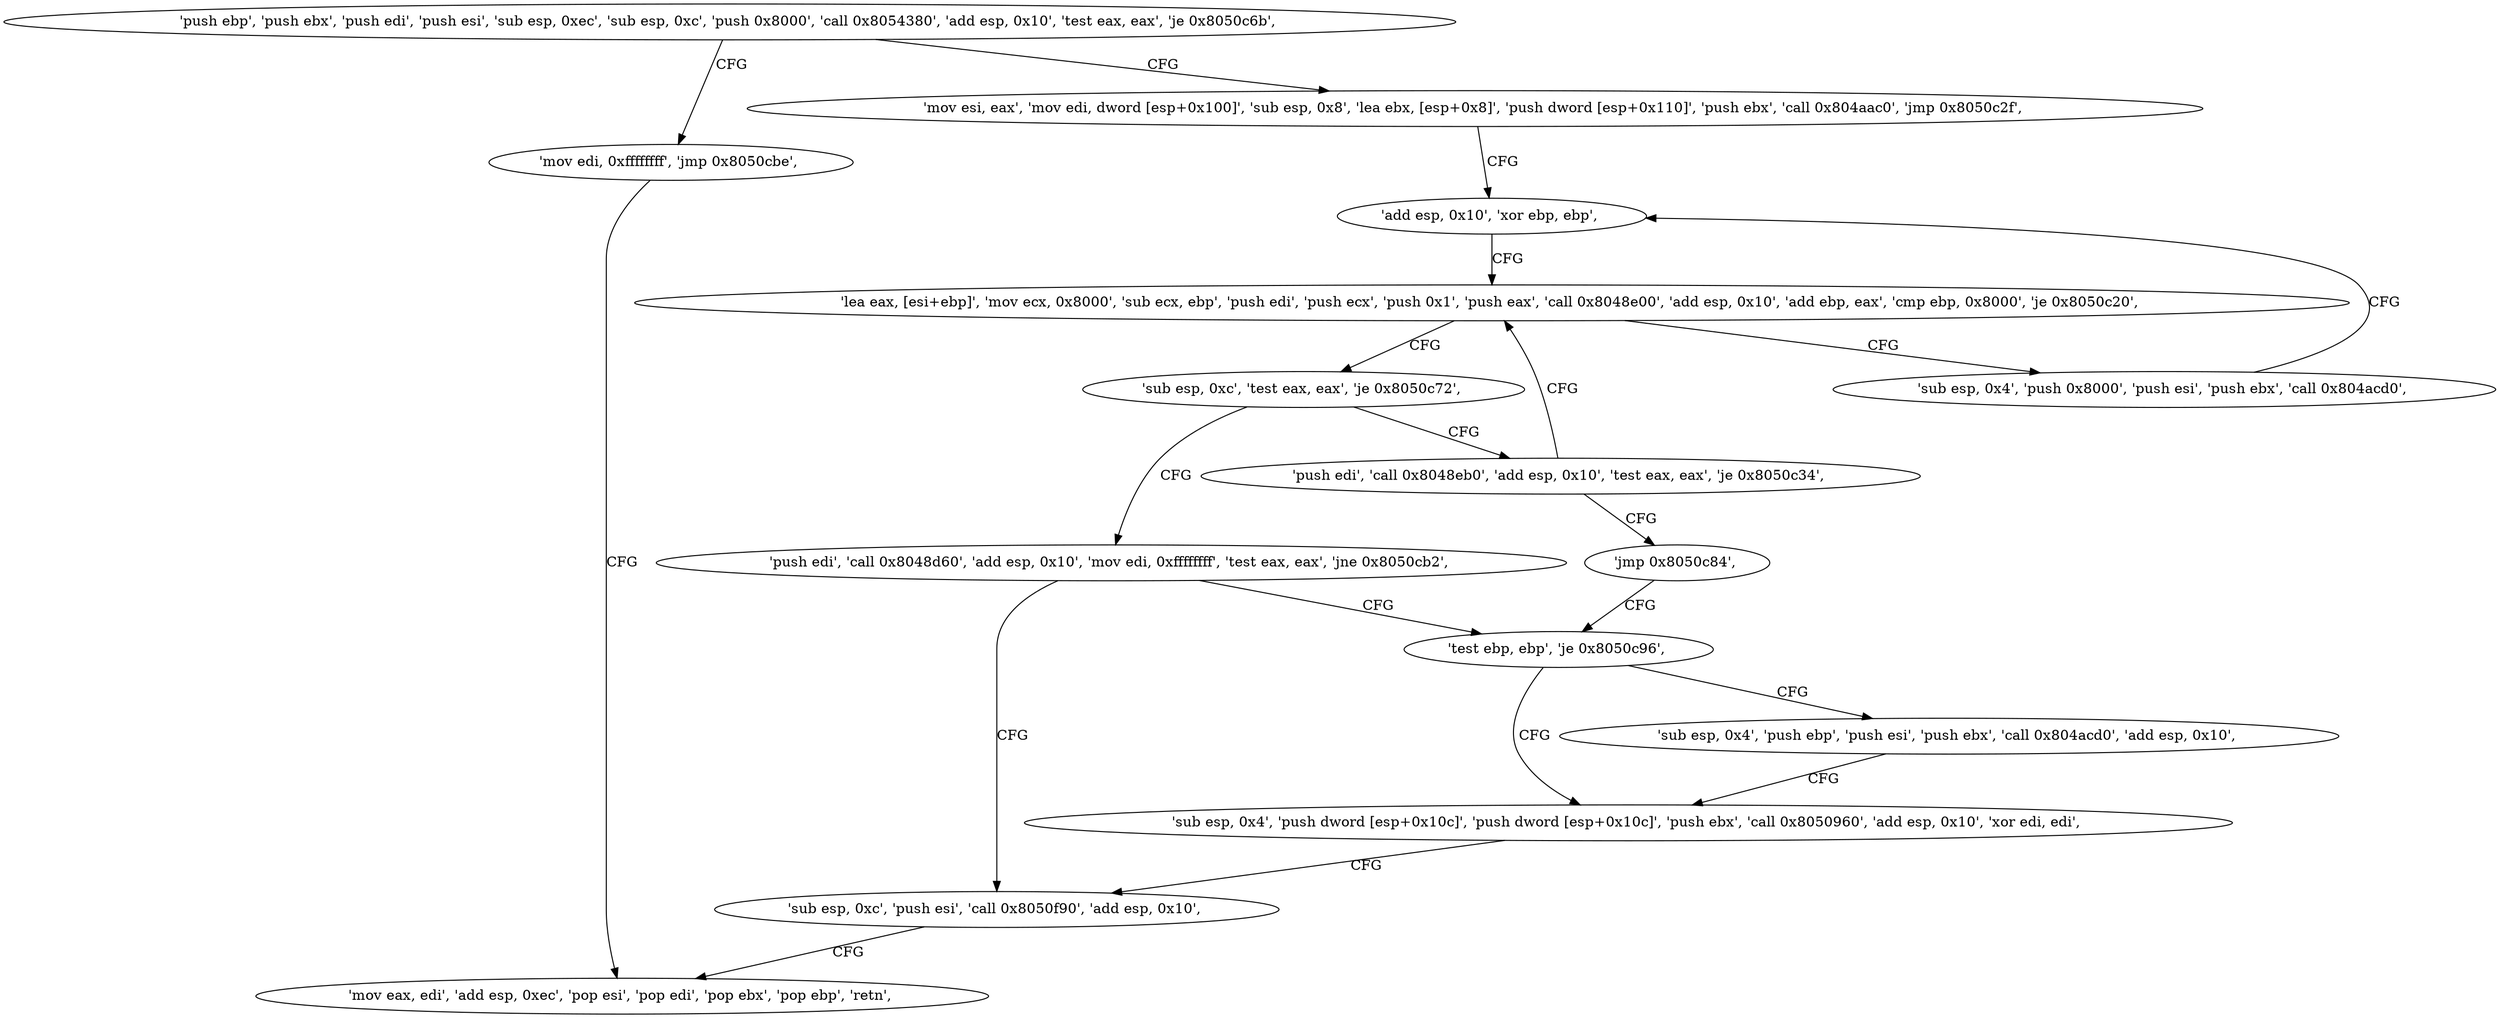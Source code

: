 digraph "func" {
"134548448" [label = "'push ebp', 'push ebx', 'push edi', 'push esi', 'sub esp, 0xec', 'sub esp, 0xc', 'push 0x8000', 'call 0x8054380', 'add esp, 0x10', 'test eax, eax', 'je 0x8050c6b', " ]
"134548587" [label = "'mov edi, 0xffffffff', 'jmp 0x8050cbe', " ]
"134548478" [label = "'mov esi, eax', 'mov edi, dword [esp+0x100]', 'sub esp, 0x8', 'lea ebx, [esp+0x8]', 'push dword [esp+0x110]', 'push ebx', 'call 0x804aac0', 'jmp 0x8050c2f', " ]
"134548670" [label = "'mov eax, edi', 'add esp, 0xec', 'pop esi', 'pop edi', 'pop ebx', 'pop ebp', 'retn', " ]
"134548527" [label = "'add esp, 0x10', 'xor ebp, ebp', " ]
"134548532" [label = "'lea eax, [esi+ebp]', 'mov ecx, 0x8000', 'sub ecx, ebp', 'push edi', 'push ecx', 'push 0x1', 'push eax', 'call 0x8048e00', 'add esp, 0x10', 'add ebp, eax', 'cmp ebp, 0x8000', 'je 0x8050c20', " ]
"134548512" [label = "'sub esp, 0x4', 'push 0x8000', 'push esi', 'push ebx', 'call 0x804acd0', " ]
"134548565" [label = "'sub esp, 0xc', 'test eax, eax', 'je 0x8050c72', " ]
"134548594" [label = "'push edi', 'call 0x8048d60', 'add esp, 0x10', 'mov edi, 0xffffffff', 'test eax, eax', 'jne 0x8050cb2', " ]
"134548572" [label = "'push edi', 'call 0x8048eb0', 'add esp, 0x10', 'test eax, eax', 'je 0x8050c34', " ]
"134548658" [label = "'sub esp, 0xc', 'push esi', 'call 0x8050f90', 'add esp, 0x10', " ]
"134548612" [label = "'test ebp, ebp', 'je 0x8050c96', " ]
"134548585" [label = "'jmp 0x8050c84', " ]
"134548630" [label = "'sub esp, 0x4', 'push dword [esp+0x10c]', 'push dword [esp+0x10c]', 'push ebx', 'call 0x8050960', 'add esp, 0x10', 'xor edi, edi', " ]
"134548616" [label = "'sub esp, 0x4', 'push ebp', 'push esi', 'push ebx', 'call 0x804acd0', 'add esp, 0x10', " ]
"134548448" -> "134548587" [ label = "CFG" ]
"134548448" -> "134548478" [ label = "CFG" ]
"134548587" -> "134548670" [ label = "CFG" ]
"134548478" -> "134548527" [ label = "CFG" ]
"134548527" -> "134548532" [ label = "CFG" ]
"134548532" -> "134548512" [ label = "CFG" ]
"134548532" -> "134548565" [ label = "CFG" ]
"134548512" -> "134548527" [ label = "CFG" ]
"134548565" -> "134548594" [ label = "CFG" ]
"134548565" -> "134548572" [ label = "CFG" ]
"134548594" -> "134548658" [ label = "CFG" ]
"134548594" -> "134548612" [ label = "CFG" ]
"134548572" -> "134548532" [ label = "CFG" ]
"134548572" -> "134548585" [ label = "CFG" ]
"134548658" -> "134548670" [ label = "CFG" ]
"134548612" -> "134548630" [ label = "CFG" ]
"134548612" -> "134548616" [ label = "CFG" ]
"134548585" -> "134548612" [ label = "CFG" ]
"134548630" -> "134548658" [ label = "CFG" ]
"134548616" -> "134548630" [ label = "CFG" ]
}
